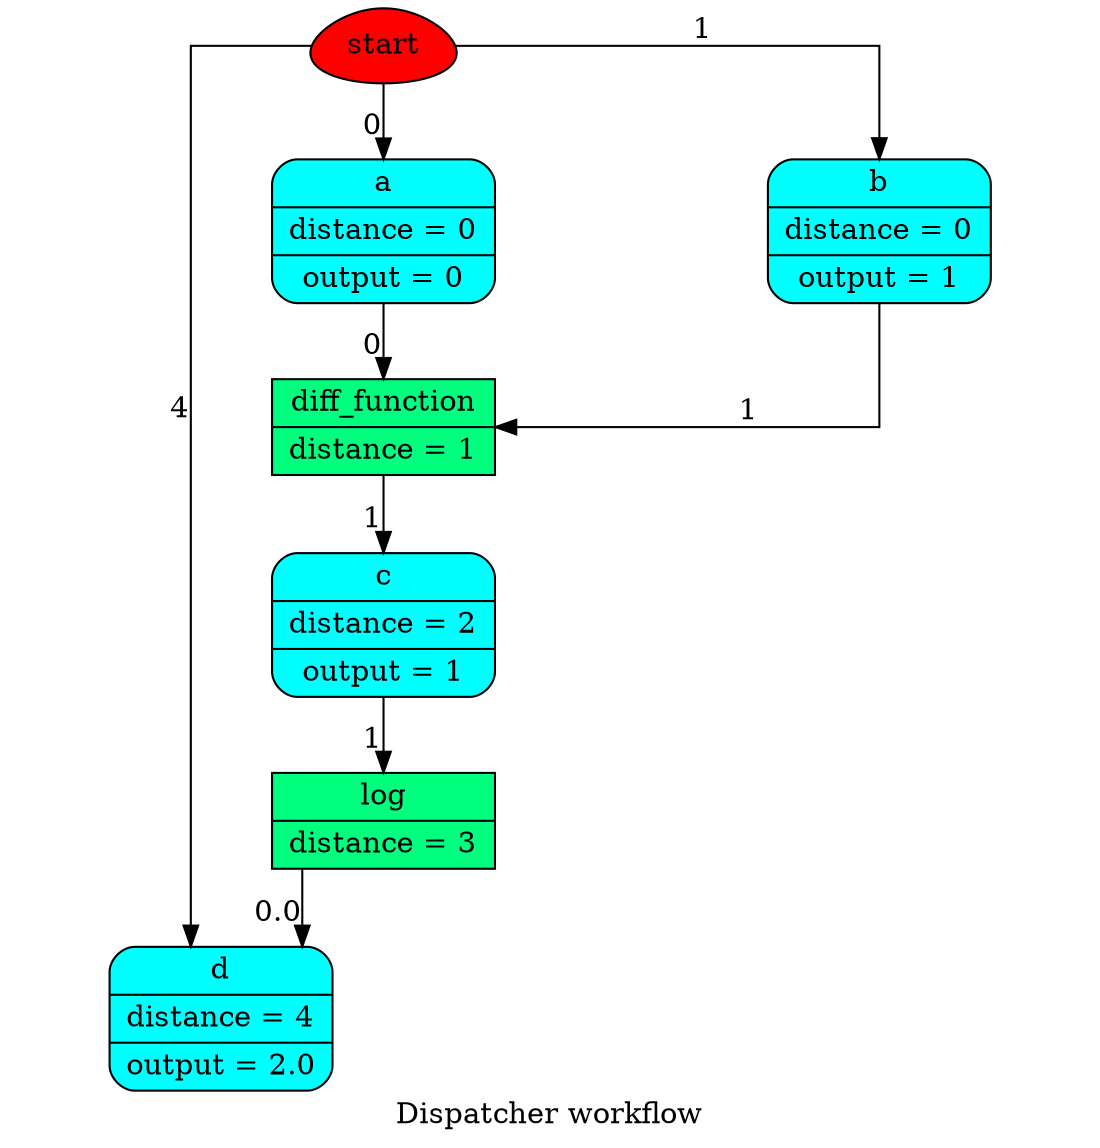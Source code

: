 digraph Dispatcher {
	graph [ratio=1]
	node [style=filled]
	label = "Dispatcher workflow"
	splines = ortho
		Dispatcher_4373721400 [label=start fillcolor=red shape=egg]
		"Dispatcher_-2509492657833815664" [label="{ log | distance = 3 }" fillcolor=springgreen shape=record]
		Dispatcher_4028652557604299651 [label="{ d | distance = 4 | output = 2.0 }" fillcolor=cyan shape=Mrecord]
		Dispatcher_3829604048406725252 [label="{ diff_function | distance = 1 }" fillcolor=springgreen shape=record]
		"Dispatcher_-1739731674132073175" [label="{ c | distance = 2 | output = 1 }" fillcolor=cyan shape=Mrecord]
		"Dispatcher_-8503278920192876870" [label="{ a | distance = 0 | output = 0 }" fillcolor=cyan shape=Mrecord]
		"Dispatcher_-3117625956851900853" [label="{ b | distance = 0 | output = 1 }" fillcolor=cyan shape=Mrecord]
			"Dispatcher_-2509492657833815664" -> Dispatcher_4028652557604299651 [xlabel=0.0]
			Dispatcher_3829604048406725252 -> "Dispatcher_-1739731674132073175" [xlabel=1]
			Dispatcher_4373721400 -> "Dispatcher_-8503278920192876870" [xlabel=0]
			Dispatcher_4373721400 -> "Dispatcher_-3117625956851900853" [xlabel=1]
			Dispatcher_4373721400 -> Dispatcher_4028652557604299651 [xlabel=4]
			"Dispatcher_-1739731674132073175" -> "Dispatcher_-2509492657833815664" [xlabel=1]
			"Dispatcher_-8503278920192876870" -> Dispatcher_3829604048406725252 [xlabel=0]
			"Dispatcher_-3117625956851900853" -> Dispatcher_3829604048406725252 [xlabel=1]
}